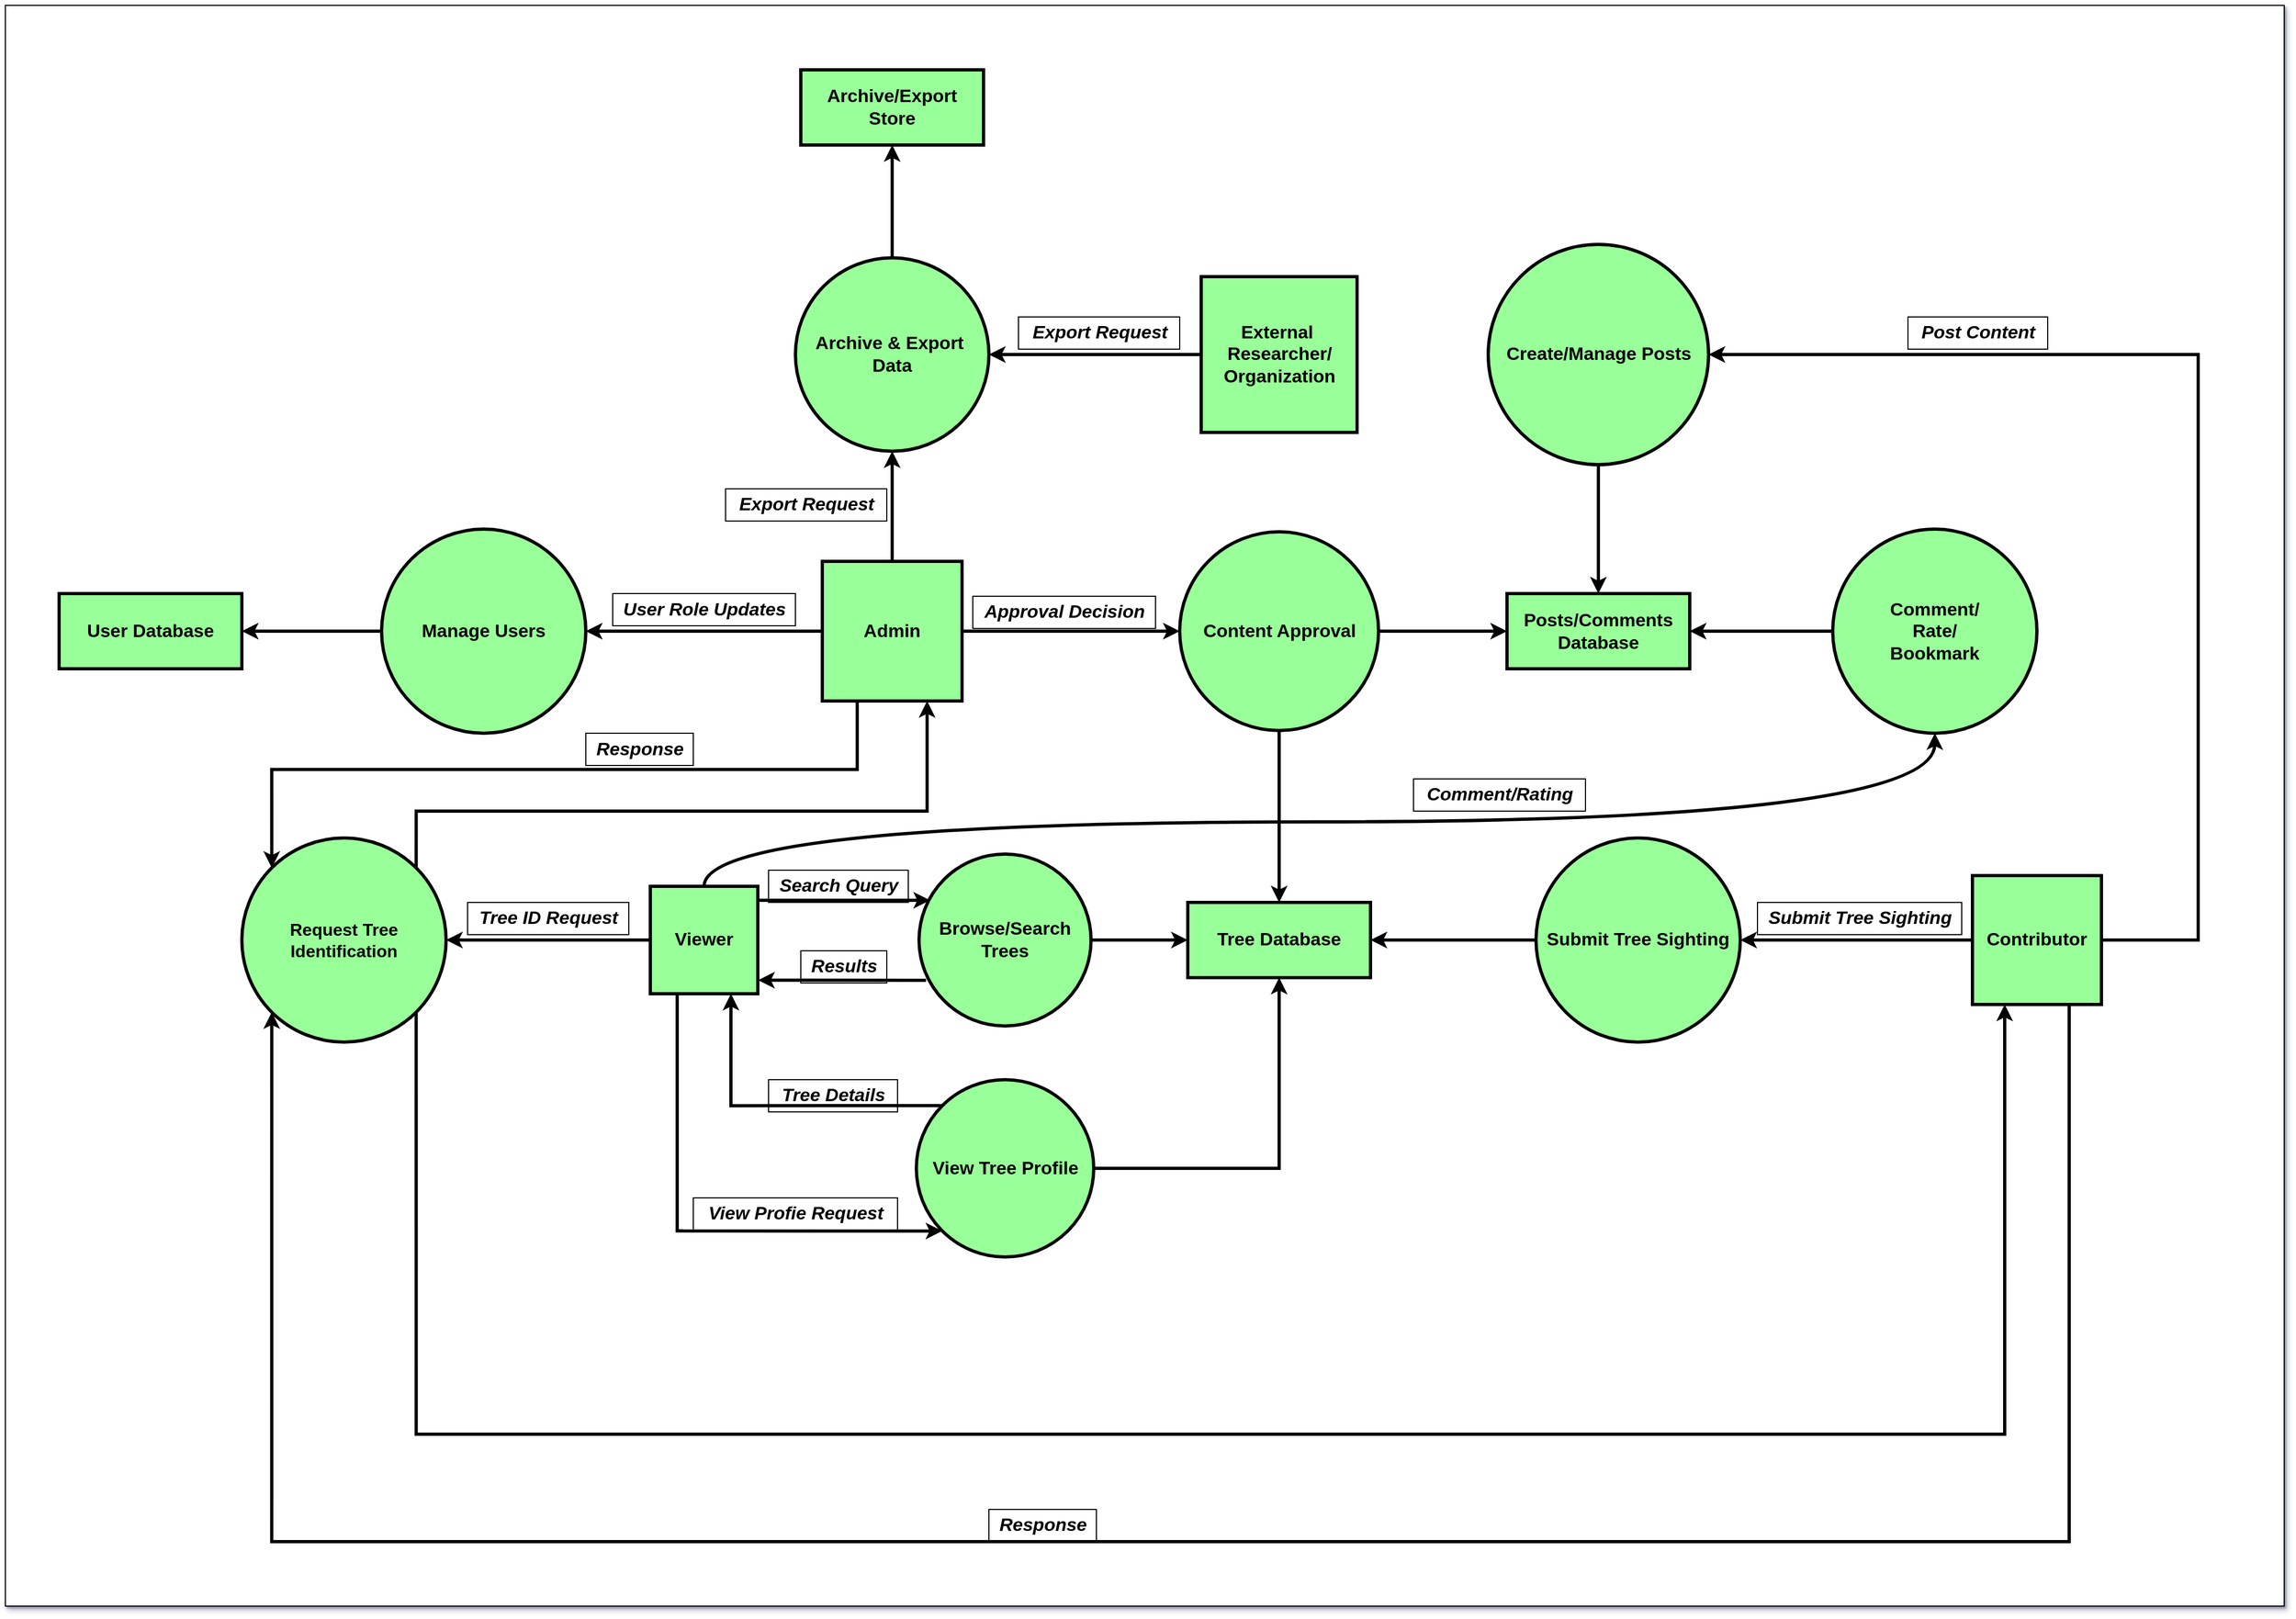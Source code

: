 <mxfile version="24.7.17">
  <diagram name="Page-1" id="tA_EH-nPveRmfFOmx6vR">
    <mxGraphModel dx="3725" dy="1553" grid="1" gridSize="10" guides="1" tooltips="1" connect="1" arrows="1" fold="1" page="1" pageScale="1" pageWidth="1100" pageHeight="850" background="#FFFFFF" math="0" shadow="1">
      <root>
        <mxCell id="0" />
        <mxCell id="1" parent="0" />
        <mxCell id="aQRq2t5taz81R_kyDHLw-74" value="" style="rounded=0;whiteSpace=wrap;html=1;labelBackgroundColor=none;shadow=1;glass=0;strokeColor=#000000;" parent="1" vertex="1">
          <mxGeometry x="-430" y="80" width="2120" height="1490" as="geometry" />
        </mxCell>
        <mxCell id="aQRq2t5taz81R_kyDHLw-25" style="edgeStyle=orthogonalEdgeStyle;rounded=0;orthogonalLoop=1;jettySize=auto;html=1;exitX=1;exitY=0.5;exitDx=0;exitDy=0;strokeWidth=3;labelBackgroundColor=none;fontColor=default;strokeColor=#000000;" parent="1" source="aQRq2t5taz81R_kyDHLw-1" target="aQRq2t5taz81R_kyDHLw-17" edge="1">
          <mxGeometry relative="1" as="geometry" />
        </mxCell>
        <mxCell id="aQRq2t5taz81R_kyDHLw-26" style="edgeStyle=orthogonalEdgeStyle;rounded=0;orthogonalLoop=1;jettySize=auto;html=1;exitX=0.041;exitY=0.734;exitDx=0;exitDy=0;entryX=1.003;entryY=0.874;entryDx=0;entryDy=0;exitPerimeter=0;strokeWidth=3;entryPerimeter=0;labelBackgroundColor=none;fontColor=default;strokeColor=#000000;" parent="1" source="aQRq2t5taz81R_kyDHLw-1" target="aQRq2t5taz81R_kyDHLw-11" edge="1">
          <mxGeometry relative="1" as="geometry">
            <mxPoint x="290.0" y="973.42" as="targetPoint" />
            <mxPoint x="463.431" y="999.989" as="sourcePoint" />
          </mxGeometry>
        </mxCell>
        <mxCell id="aQRq2t5taz81R_kyDHLw-1" value="&lt;b&gt;&lt;font style=&quot;font-size: 17px;&quot;&gt;Browse/Search Trees&lt;/font&gt;&lt;/b&gt;" style="ellipse;whiteSpace=wrap;html=1;aspect=fixed;strokeWidth=3;labelBackgroundColor=none;rounded=0;strokeColor=#000000;fillColor=#99FF99;" parent="1" vertex="1">
          <mxGeometry x="420" y="870" width="160" height="160" as="geometry" />
        </mxCell>
        <mxCell id="aQRq2t5taz81R_kyDHLw-32" style="edgeStyle=orthogonalEdgeStyle;rounded=0;orthogonalLoop=1;jettySize=auto;html=1;entryX=0.5;entryY=1;entryDx=0;entryDy=0;strokeWidth=3;labelBackgroundColor=none;fontColor=default;strokeColor=#000000;" parent="1" source="aQRq2t5taz81R_kyDHLw-3" target="aQRq2t5taz81R_kyDHLw-17" edge="1">
          <mxGeometry relative="1" as="geometry" />
        </mxCell>
        <mxCell id="aQRq2t5taz81R_kyDHLw-3" value="&lt;b&gt;&lt;font style=&quot;font-size: 17px;&quot;&gt;View Tree Profile&lt;/font&gt;&lt;/b&gt;" style="ellipse;whiteSpace=wrap;html=1;aspect=fixed;strokeWidth=3;labelBackgroundColor=none;rounded=0;strokeColor=#000000;fillColor=#99FF99;" parent="1" vertex="1">
          <mxGeometry x="417.5" y="1080" width="165" height="165" as="geometry" />
        </mxCell>
        <mxCell id="aQRq2t5taz81R_kyDHLw-38" style="edgeStyle=orthogonalEdgeStyle;rounded=0;orthogonalLoop=1;jettySize=auto;html=1;exitX=0;exitY=0.5;exitDx=0;exitDy=0;entryX=1;entryY=0.5;entryDx=0;entryDy=0;strokeWidth=3;labelBackgroundColor=none;fontColor=default;strokeColor=#000000;" parent="1" source="aQRq2t5taz81R_kyDHLw-4" target="aQRq2t5taz81R_kyDHLw-17" edge="1">
          <mxGeometry relative="1" as="geometry" />
        </mxCell>
        <mxCell id="aQRq2t5taz81R_kyDHLw-4" value="&lt;b&gt;&lt;font style=&quot;font-size: 17px;&quot;&gt;Submit Tree Sighting&lt;/font&gt;&lt;/b&gt;" style="ellipse;whiteSpace=wrap;html=1;aspect=fixed;strokeWidth=3;labelBackgroundColor=none;rounded=0;strokeColor=#000000;fillColor=#99FF99;" parent="1" vertex="1">
          <mxGeometry x="994" y="855" width="190" height="190" as="geometry" />
        </mxCell>
        <mxCell id="aQRq2t5taz81R_kyDHLw-69" style="edgeStyle=orthogonalEdgeStyle;rounded=0;orthogonalLoop=1;jettySize=auto;html=1;exitX=0.5;exitY=1;exitDx=0;exitDy=0;entryX=0.5;entryY=0;entryDx=0;entryDy=0;strokeWidth=3;labelBackgroundColor=none;fontColor=default;strokeColor=#000000;" parent="1" source="aQRq2t5taz81R_kyDHLw-5" target="aQRq2t5taz81R_kyDHLw-21" edge="1">
          <mxGeometry relative="1" as="geometry" />
        </mxCell>
        <mxCell id="aQRq2t5taz81R_kyDHLw-5" value="&lt;b&gt;&lt;font style=&quot;font-size: 17px;&quot;&gt;Create/Manage Posts&lt;/font&gt;&lt;/b&gt;" style="ellipse;whiteSpace=wrap;html=1;aspect=fixed;strokeWidth=3;labelBackgroundColor=none;rounded=0;strokeColor=#000000;fillColor=#99FF99;" parent="1" vertex="1">
          <mxGeometry x="949.5" y="302.5" width="205" height="205" as="geometry" />
        </mxCell>
        <mxCell id="aQRq2t5taz81R_kyDHLw-42" style="edgeStyle=orthogonalEdgeStyle;rounded=0;orthogonalLoop=1;jettySize=auto;html=1;exitX=0.5;exitY=1;exitDx=0;exitDy=0;entryX=0.5;entryY=0;entryDx=0;entryDy=0;strokeWidth=3;labelBackgroundColor=none;fontColor=default;strokeColor=#000000;" parent="1" source="aQRq2t5taz81R_kyDHLw-6" target="aQRq2t5taz81R_kyDHLw-17" edge="1">
          <mxGeometry relative="1" as="geometry" />
        </mxCell>
        <mxCell id="aQRq2t5taz81R_kyDHLw-43" style="edgeStyle=orthogonalEdgeStyle;rounded=0;orthogonalLoop=1;jettySize=auto;html=1;exitX=1;exitY=0.5;exitDx=0;exitDy=0;entryX=0;entryY=0.5;entryDx=0;entryDy=0;strokeWidth=3;labelBackgroundColor=none;fontColor=default;strokeColor=#000000;" parent="1" source="aQRq2t5taz81R_kyDHLw-6" target="aQRq2t5taz81R_kyDHLw-21" edge="1">
          <mxGeometry relative="1" as="geometry" />
        </mxCell>
        <mxCell id="aQRq2t5taz81R_kyDHLw-6" value="&lt;b&gt;&lt;font style=&quot;font-size: 17px;&quot;&gt;Content Approval&lt;/font&gt;&lt;/b&gt;" style="ellipse;whiteSpace=wrap;html=1;aspect=fixed;strokeWidth=3;labelBackgroundColor=none;rounded=0;strokeColor=#000000;fillColor=#99FF99;" parent="1" vertex="1">
          <mxGeometry x="662.5" y="570" width="185" height="185" as="geometry" />
        </mxCell>
        <mxCell id="aQRq2t5taz81R_kyDHLw-46" style="edgeStyle=orthogonalEdgeStyle;rounded=0;orthogonalLoop=1;jettySize=auto;html=1;entryX=1;entryY=0.5;entryDx=0;entryDy=0;strokeWidth=3;labelBackgroundColor=none;fontColor=default;strokeColor=#000000;" parent="1" source="aQRq2t5taz81R_kyDHLw-7" target="aQRq2t5taz81R_kyDHLw-20" edge="1">
          <mxGeometry relative="1" as="geometry" />
        </mxCell>
        <mxCell id="aQRq2t5taz81R_kyDHLw-7" value="&lt;b&gt;&lt;font style=&quot;font-size: 17px;&quot;&gt;Manage Users&lt;/font&gt;&lt;/b&gt;" style="ellipse;whiteSpace=wrap;html=1;aspect=fixed;strokeWidth=3;labelBackgroundColor=none;rounded=0;strokeColor=#000000;fillColor=#99FF99;" parent="1" vertex="1">
          <mxGeometry x="-80" y="567.5" width="190" height="190" as="geometry" />
        </mxCell>
        <mxCell id="aQRq2t5taz81R_kyDHLw-51" style="edgeStyle=orthogonalEdgeStyle;rounded=0;orthogonalLoop=1;jettySize=auto;html=1;exitX=1;exitY=1;exitDx=0;exitDy=0;entryX=0.25;entryY=1;entryDx=0;entryDy=0;strokeWidth=3;labelBackgroundColor=none;fontColor=default;strokeColor=#000000;" parent="1" source="aQRq2t5taz81R_kyDHLw-8" target="aQRq2t5taz81R_kyDHLw-13" edge="1">
          <mxGeometry relative="1" as="geometry">
            <Array as="points">
              <mxPoint x="-48" y="1410" />
              <mxPoint x="1430" y="1410" />
            </Array>
          </mxGeometry>
        </mxCell>
        <mxCell id="aQRq2t5taz81R_kyDHLw-52" style="edgeStyle=orthogonalEdgeStyle;rounded=0;orthogonalLoop=1;jettySize=auto;html=1;exitX=0.75;exitY=1;exitDx=0;exitDy=0;entryX=0;entryY=1;entryDx=0;entryDy=0;strokeWidth=3;labelBackgroundColor=none;fontColor=default;strokeColor=#000000;" parent="1" source="aQRq2t5taz81R_kyDHLw-13" target="aQRq2t5taz81R_kyDHLw-8" edge="1">
          <mxGeometry relative="1" as="geometry">
            <Array as="points">
              <mxPoint x="1490" y="1510" />
              <mxPoint x="-182" y="1510" />
            </Array>
          </mxGeometry>
        </mxCell>
        <mxCell id="aQRq2t5taz81R_kyDHLw-55" style="edgeStyle=orthogonalEdgeStyle;rounded=0;orthogonalLoop=1;jettySize=auto;html=1;exitX=1;exitY=0;exitDx=0;exitDy=0;entryX=0.75;entryY=1;entryDx=0;entryDy=0;strokeWidth=3;labelBackgroundColor=none;fontColor=default;strokeColor=#000000;" parent="1" source="aQRq2t5taz81R_kyDHLw-8" target="aQRq2t5taz81R_kyDHLw-14" edge="1">
          <mxGeometry relative="1" as="geometry">
            <Array as="points">
              <mxPoint x="-48" y="830" />
              <mxPoint x="428" y="830" />
            </Array>
          </mxGeometry>
        </mxCell>
        <mxCell id="aQRq2t5taz81R_kyDHLw-8" value="&lt;b&gt;&lt;font style=&quot;font-size: 16px;&quot;&gt;Request Tree Identification&lt;/font&gt;&lt;/b&gt;" style="ellipse;whiteSpace=wrap;html=1;aspect=fixed;strokeWidth=3;labelBackgroundColor=none;rounded=0;strokeColor=#000000;fillColor=#99FF99;" parent="1" vertex="1">
          <mxGeometry x="-210" y="855" width="190" height="190" as="geometry" />
        </mxCell>
        <mxCell id="aQRq2t5taz81R_kyDHLw-59" style="edgeStyle=orthogonalEdgeStyle;rounded=0;orthogonalLoop=1;jettySize=auto;html=1;exitX=0;exitY=0.5;exitDx=0;exitDy=0;entryX=1;entryY=0.5;entryDx=0;entryDy=0;strokeWidth=3;labelBackgroundColor=none;fontColor=default;strokeColor=#000000;" parent="1" source="aQRq2t5taz81R_kyDHLw-9" target="aQRq2t5taz81R_kyDHLw-21" edge="1">
          <mxGeometry relative="1" as="geometry" />
        </mxCell>
        <mxCell id="aQRq2t5taz81R_kyDHLw-9" value="&lt;b style=&quot;font-size: 17px;&quot;&gt;&lt;font style=&quot;font-size: 17px;&quot;&gt;Comment/&lt;/font&gt;&lt;/b&gt;&lt;div style=&quot;font-size: 17px;&quot;&gt;&lt;b&gt;&lt;font style=&quot;font-size: 17px;&quot;&gt;Rate/&lt;/font&gt;&lt;/b&gt;&lt;/div&gt;&lt;div style=&quot;font-size: 17px;&quot;&gt;&lt;b style=&quot;&quot;&gt;&lt;font style=&quot;font-size: 17px;&quot;&gt;Bookmark&lt;/font&gt;&lt;/b&gt;&lt;/div&gt;" style="ellipse;whiteSpace=wrap;html=1;aspect=fixed;strokeWidth=3;labelBackgroundColor=none;rounded=0;strokeColor=#000000;fillColor=#99FF99;" parent="1" vertex="1">
          <mxGeometry x="1270" y="567.5" width="190" height="190" as="geometry" />
        </mxCell>
        <mxCell id="aQRq2t5taz81R_kyDHLw-63" style="edgeStyle=orthogonalEdgeStyle;rounded=0;orthogonalLoop=1;jettySize=auto;html=1;exitX=0.5;exitY=0;exitDx=0;exitDy=0;entryX=0.5;entryY=1;entryDx=0;entryDy=0;strokeWidth=3;labelBackgroundColor=none;fontColor=default;strokeColor=#000000;" parent="1" source="aQRq2t5taz81R_kyDHLw-10" target="aQRq2t5taz81R_kyDHLw-22" edge="1">
          <mxGeometry relative="1" as="geometry" />
        </mxCell>
        <mxCell id="aQRq2t5taz81R_kyDHLw-10" value="&lt;b style=&quot;font-size: 17px;&quot;&gt;&lt;font style=&quot;font-size: 17px;&quot;&gt;Archive &amp;amp; Export&amp;nbsp;&lt;/font&gt;&lt;/b&gt;&lt;div style=&quot;font-size: 17px;&quot;&gt;&lt;b style=&quot;&quot;&gt;&lt;font style=&quot;font-size: 17px;&quot;&gt;Data&lt;/font&gt;&lt;/b&gt;&lt;/div&gt;" style="ellipse;whiteSpace=wrap;html=1;aspect=fixed;strokeWidth=3;labelBackgroundColor=none;rounded=0;strokeColor=#000000;fillColor=#99FF99;" parent="1" vertex="1">
          <mxGeometry x="305" y="315" width="180" height="180" as="geometry" />
        </mxCell>
        <mxCell id="aQRq2t5taz81R_kyDHLw-33" style="edgeStyle=orthogonalEdgeStyle;rounded=0;orthogonalLoop=1;jettySize=auto;html=1;exitX=0.25;exitY=1;exitDx=0;exitDy=0;entryX=0;entryY=1;entryDx=0;entryDy=0;strokeWidth=3;labelBackgroundColor=none;fontColor=default;strokeColor=#000000;" parent="1" source="aQRq2t5taz81R_kyDHLw-11" target="aQRq2t5taz81R_kyDHLw-3" edge="1">
          <mxGeometry relative="1" as="geometry">
            <mxPoint x="195.222" y="1220" as="targetPoint" />
            <Array as="points">
              <mxPoint x="195" y="1221" />
            </Array>
          </mxGeometry>
        </mxCell>
        <mxCell id="aQRq2t5taz81R_kyDHLw-34" style="edgeStyle=orthogonalEdgeStyle;rounded=0;orthogonalLoop=1;jettySize=auto;html=1;exitX=0;exitY=0;exitDx=0;exitDy=0;entryX=0.75;entryY=1;entryDx=0;entryDy=0;strokeWidth=3;labelBackgroundColor=none;fontColor=default;strokeColor=#000000;" parent="1" source="aQRq2t5taz81R_kyDHLw-3" target="aQRq2t5taz81R_kyDHLw-11" edge="1">
          <mxGeometry relative="1" as="geometry">
            <Array as="points">
              <mxPoint x="245" y="1104" />
            </Array>
          </mxGeometry>
        </mxCell>
        <mxCell id="aQRq2t5taz81R_kyDHLw-47" style="edgeStyle=orthogonalEdgeStyle;rounded=0;orthogonalLoop=1;jettySize=auto;html=1;exitX=0;exitY=0.5;exitDx=0;exitDy=0;entryX=1;entryY=0.5;entryDx=0;entryDy=0;strokeWidth=3;labelBackgroundColor=none;fontColor=default;strokeColor=#000000;" parent="1" source="aQRq2t5taz81R_kyDHLw-11" target="aQRq2t5taz81R_kyDHLw-8" edge="1">
          <mxGeometry relative="1" as="geometry" />
        </mxCell>
        <mxCell id="aQRq2t5taz81R_kyDHLw-58" style="rounded=0;orthogonalLoop=1;jettySize=auto;html=1;exitX=0.5;exitY=0;exitDx=0;exitDy=0;entryX=0.5;entryY=1;entryDx=0;entryDy=0;edgeStyle=orthogonalEdgeStyle;elbow=vertical;curved=1;strokeWidth=3;labelBackgroundColor=none;fontColor=default;strokeColor=#000000;" parent="1" source="aQRq2t5taz81R_kyDHLw-11" target="aQRq2t5taz81R_kyDHLw-9" edge="1">
          <mxGeometry relative="1" as="geometry">
            <Array as="points">
              <mxPoint x="220" y="840" />
              <mxPoint x="1365" y="840" />
            </Array>
          </mxGeometry>
        </mxCell>
        <mxCell id="aQRq2t5taz81R_kyDHLw-11" value="&lt;b&gt;&lt;font style=&quot;font-size: 17px;&quot;&gt;Viewer&lt;/font&gt;&lt;/b&gt;" style="whiteSpace=wrap;html=1;aspect=fixed;strokeWidth=3;labelBackgroundColor=none;rounded=0;strokeColor=#000000;fillColor=#99FF99;" parent="1" vertex="1">
          <mxGeometry x="170" y="900" width="100" height="100" as="geometry" />
        </mxCell>
        <mxCell id="aQRq2t5taz81R_kyDHLw-37" style="edgeStyle=orthogonalEdgeStyle;rounded=0;orthogonalLoop=1;jettySize=auto;html=1;exitX=0;exitY=0.5;exitDx=0;exitDy=0;entryX=1;entryY=0.5;entryDx=0;entryDy=0;strokeWidth=3;labelBackgroundColor=none;fontColor=default;strokeColor=#000000;" parent="1" source="aQRq2t5taz81R_kyDHLw-13" target="aQRq2t5taz81R_kyDHLw-4" edge="1">
          <mxGeometry relative="1" as="geometry" />
        </mxCell>
        <mxCell id="aQRq2t5taz81R_kyDHLw-68" style="edgeStyle=orthogonalEdgeStyle;rounded=0;orthogonalLoop=1;jettySize=auto;html=1;exitX=1;exitY=0.5;exitDx=0;exitDy=0;entryX=1;entryY=0.5;entryDx=0;entryDy=0;strokeWidth=3;labelBackgroundColor=none;fontColor=default;strokeColor=#000000;" parent="1" source="aQRq2t5taz81R_kyDHLw-13" target="aQRq2t5taz81R_kyDHLw-5" edge="1">
          <mxGeometry relative="1" as="geometry">
            <Array as="points">
              <mxPoint x="1610" y="950" />
              <mxPoint x="1610" y="405" />
            </Array>
          </mxGeometry>
        </mxCell>
        <mxCell id="aQRq2t5taz81R_kyDHLw-13" value="&lt;b&gt;&lt;font style=&quot;font-size: 17px;&quot;&gt;Contributor&lt;/font&gt;&lt;/b&gt;" style="whiteSpace=wrap;html=1;aspect=fixed;strokeWidth=3;labelBackgroundColor=none;rounded=0;strokeColor=#000000;fillColor=#99FF99;" parent="1" vertex="1">
          <mxGeometry x="1400" y="890" width="120" height="120" as="geometry" />
        </mxCell>
        <mxCell id="aQRq2t5taz81R_kyDHLw-40" style="edgeStyle=orthogonalEdgeStyle;rounded=0;orthogonalLoop=1;jettySize=auto;html=1;entryX=0;entryY=0.5;entryDx=0;entryDy=0;strokeWidth=3;labelBackgroundColor=none;fontColor=default;strokeColor=#000000;" parent="1" source="aQRq2t5taz81R_kyDHLw-14" target="aQRq2t5taz81R_kyDHLw-6" edge="1">
          <mxGeometry relative="1" as="geometry" />
        </mxCell>
        <mxCell id="aQRq2t5taz81R_kyDHLw-44" style="edgeStyle=orthogonalEdgeStyle;rounded=0;orthogonalLoop=1;jettySize=auto;html=1;entryX=1;entryY=0.5;entryDx=0;entryDy=0;strokeWidth=3;labelBackgroundColor=none;fontColor=default;strokeColor=#000000;" parent="1" source="aQRq2t5taz81R_kyDHLw-14" target="aQRq2t5taz81R_kyDHLw-7" edge="1">
          <mxGeometry relative="1" as="geometry" />
        </mxCell>
        <mxCell id="aQRq2t5taz81R_kyDHLw-56" style="edgeStyle=orthogonalEdgeStyle;rounded=0;orthogonalLoop=1;jettySize=auto;html=1;exitX=0.25;exitY=1;exitDx=0;exitDy=0;entryX=0;entryY=0;entryDx=0;entryDy=0;strokeWidth=3;labelBackgroundColor=none;fontColor=default;strokeColor=#000000;" parent="1" source="aQRq2t5taz81R_kyDHLw-14" target="aQRq2t5taz81R_kyDHLw-8" edge="1">
          <mxGeometry relative="1" as="geometry" />
        </mxCell>
        <mxCell id="aQRq2t5taz81R_kyDHLw-61" style="edgeStyle=orthogonalEdgeStyle;rounded=0;orthogonalLoop=1;jettySize=auto;html=1;exitX=0.5;exitY=0;exitDx=0;exitDy=0;entryX=0.5;entryY=1;entryDx=0;entryDy=0;strokeWidth=3;labelBackgroundColor=none;fontColor=default;strokeColor=#000000;" parent="1" source="aQRq2t5taz81R_kyDHLw-14" target="aQRq2t5taz81R_kyDHLw-10" edge="1">
          <mxGeometry relative="1" as="geometry" />
        </mxCell>
        <mxCell id="aQRq2t5taz81R_kyDHLw-14" value="&lt;b&gt;&lt;font style=&quot;font-size: 17px;&quot;&gt;Admin&lt;/font&gt;&lt;/b&gt;" style="whiteSpace=wrap;html=1;aspect=fixed;strokeWidth=3;labelBackgroundColor=none;rounded=0;strokeColor=#000000;fillColor=#99FF99;" parent="1" vertex="1">
          <mxGeometry x="330" y="597.5" width="130" height="130" as="geometry" />
        </mxCell>
        <mxCell id="aQRq2t5taz81R_kyDHLw-64" style="edgeStyle=orthogonalEdgeStyle;rounded=0;orthogonalLoop=1;jettySize=auto;html=1;exitX=0;exitY=0.5;exitDx=0;exitDy=0;entryX=1;entryY=0.5;entryDx=0;entryDy=0;strokeWidth=3;labelBackgroundColor=none;fontColor=default;strokeColor=#000000;" parent="1" source="aQRq2t5taz81R_kyDHLw-15" target="aQRq2t5taz81R_kyDHLw-10" edge="1">
          <mxGeometry relative="1" as="geometry" />
        </mxCell>
        <mxCell id="aQRq2t5taz81R_kyDHLw-15" value="&lt;b style=&quot;font-size: 17px;&quot;&gt;&lt;font style=&quot;font-size: 17px;&quot;&gt;External&amp;nbsp;&lt;/font&gt;&lt;/b&gt;&lt;div style=&quot;font-size: 17px;&quot;&gt;&lt;b&gt;&lt;font style=&quot;font-size: 17px;&quot;&gt;Researcher/&lt;/font&gt;&lt;/b&gt;&lt;/div&gt;&lt;div style=&quot;font-size: 17px;&quot;&gt;&lt;b style=&quot;&quot;&gt;&lt;font style=&quot;font-size: 17px;&quot;&gt;Organization&lt;/font&gt;&lt;/b&gt;&lt;/div&gt;" style="whiteSpace=wrap;html=1;aspect=fixed;strokeWidth=3;labelBackgroundColor=none;rounded=0;strokeColor=#000000;fillColor=#99FF99;" parent="1" vertex="1">
          <mxGeometry x="682.5" y="332.5" width="145" height="145" as="geometry" />
        </mxCell>
        <mxCell id="aQRq2t5taz81R_kyDHLw-17" value="&lt;b&gt;&lt;font style=&quot;font-size: 17px;&quot;&gt;Tree Database&lt;/font&gt;&lt;/b&gt;" style="rounded=0;whiteSpace=wrap;html=1;strokeWidth=3;labelBackgroundColor=none;strokeColor=#000000;fillColor=#99FF99;" parent="1" vertex="1">
          <mxGeometry x="670" y="915" width="170" height="70" as="geometry" />
        </mxCell>
        <mxCell id="aQRq2t5taz81R_kyDHLw-20" value="&lt;b&gt;&lt;font style=&quot;font-size: 17px;&quot;&gt;User Database&lt;/font&gt;&lt;/b&gt;" style="rounded=0;whiteSpace=wrap;html=1;strokeWidth=3;labelBackgroundColor=none;strokeColor=#000000;fillColor=#99FF99;" parent="1" vertex="1">
          <mxGeometry x="-380" y="627.5" width="170" height="70" as="geometry" />
        </mxCell>
        <mxCell id="aQRq2t5taz81R_kyDHLw-21" value="&lt;b&gt;&lt;font style=&quot;font-size: 17px;&quot;&gt;Posts/Comments&lt;/font&gt;&lt;/b&gt;&lt;div&gt;&lt;span style=&quot;font-size: 17px;&quot;&gt;&lt;b&gt;Database&lt;/b&gt;&lt;/span&gt;&lt;/div&gt;" style="rounded=0;whiteSpace=wrap;html=1;strokeWidth=3;labelBackgroundColor=none;strokeColor=#000000;fillColor=#99FF99;" parent="1" vertex="1">
          <mxGeometry x="967" y="627.5" width="170" height="70" as="geometry" />
        </mxCell>
        <mxCell id="aQRq2t5taz81R_kyDHLw-22" value="&lt;span style=&quot;font-size: 17px;&quot;&gt;&lt;b&gt;Archive/Export&lt;/b&gt;&lt;/span&gt;&lt;div&gt;&lt;span style=&quot;font-size: 17px;&quot;&gt;&lt;b&gt;Store&lt;/b&gt;&lt;/span&gt;&lt;/div&gt;" style="rounded=0;whiteSpace=wrap;html=1;strokeWidth=3;labelBackgroundColor=none;strokeColor=#000000;fillColor=#99FF99;" parent="1" vertex="1">
          <mxGeometry x="310" y="140" width="170" height="70" as="geometry" />
        </mxCell>
        <mxCell id="aQRq2t5taz81R_kyDHLw-24" value="&lt;b&gt;&lt;font style=&quot;font-size: 17px;&quot;&gt;&lt;i&gt;Search Query&lt;/i&gt;&lt;/font&gt;&lt;/b&gt;" style="text;html=1;align=center;verticalAlign=middle;resizable=0;points=[];autosize=1;strokeColor=#000000;fillColor=none;labelBackgroundColor=none;rounded=0;" parent="1" vertex="1">
          <mxGeometry x="280" y="885" width="130" height="30" as="geometry" />
        </mxCell>
        <mxCell id="aQRq2t5taz81R_kyDHLw-27" value="&lt;b&gt;&lt;font style=&quot;font-size: 17px;&quot;&gt;&lt;i&gt;Results&lt;/i&gt;&lt;/font&gt;&lt;/b&gt;" style="text;html=1;align=center;verticalAlign=middle;resizable=0;points=[];autosize=1;strokeColor=#000000;fillColor=none;labelBackgroundColor=none;rounded=0;" parent="1" vertex="1">
          <mxGeometry x="310" y="960" width="80" height="30" as="geometry" />
        </mxCell>
        <mxCell id="aQRq2t5taz81R_kyDHLw-29" style="edgeStyle=orthogonalEdgeStyle;rounded=0;orthogonalLoop=1;jettySize=auto;html=1;entryX=0.064;entryY=0.269;entryDx=0;entryDy=0;strokeWidth=3;entryPerimeter=0;exitX=1.007;exitY=0.13;exitDx=0;exitDy=0;exitPerimeter=0;labelBackgroundColor=none;fontColor=default;strokeColor=#000000;" parent="1" source="aQRq2t5taz81R_kyDHLw-11" target="aQRq2t5taz81R_kyDHLw-1" edge="1">
          <mxGeometry relative="1" as="geometry">
            <mxPoint x="280" y="930" as="targetPoint" />
            <mxPoint x="300" y="910" as="sourcePoint" />
          </mxGeometry>
        </mxCell>
        <mxCell id="aQRq2t5taz81R_kyDHLw-35" value="&lt;b&gt;&lt;font style=&quot;font-size: 17px;&quot;&gt;&lt;i&gt;Tree Details&lt;/i&gt;&lt;/font&gt;&lt;/b&gt;" style="text;html=1;align=center;verticalAlign=middle;resizable=0;points=[];autosize=1;strokeColor=#000000;fillColor=none;labelBackgroundColor=none;rounded=0;" parent="1" vertex="1">
          <mxGeometry x="280" y="1080" width="120" height="30" as="geometry" />
        </mxCell>
        <mxCell id="aQRq2t5taz81R_kyDHLw-36" value="&lt;b&gt;&lt;font style=&quot;font-size: 17px;&quot;&gt;&lt;i&gt;View Profie Request&lt;/i&gt;&lt;/font&gt;&lt;/b&gt;" style="text;html=1;align=center;verticalAlign=middle;resizable=0;points=[];autosize=1;strokeColor=#000000;fillColor=none;labelBackgroundColor=none;rounded=0;" parent="1" vertex="1">
          <mxGeometry x="210" y="1190" width="190" height="30" as="geometry" />
        </mxCell>
        <mxCell id="aQRq2t5taz81R_kyDHLw-39" value="&lt;b&gt;&lt;font style=&quot;font-size: 17px;&quot;&gt;&lt;i&gt;Submit Tree Sighting&lt;/i&gt;&lt;/font&gt;&lt;/b&gt;" style="text;html=1;align=center;verticalAlign=middle;resizable=0;points=[];autosize=1;strokeColor=#000000;fillColor=none;labelBackgroundColor=none;rounded=0;" parent="1" vertex="1">
          <mxGeometry x="1200" y="915" width="190" height="30" as="geometry" />
        </mxCell>
        <mxCell id="aQRq2t5taz81R_kyDHLw-41" value="&lt;b&gt;&lt;font style=&quot;font-size: 17px;&quot;&gt;&lt;i&gt;Approval Decision&lt;/i&gt;&lt;/font&gt;&lt;/b&gt;" style="text;html=1;align=center;verticalAlign=middle;resizable=0;points=[];autosize=1;strokeColor=#000000;fillColor=none;labelBackgroundColor=none;rounded=0;" parent="1" vertex="1">
          <mxGeometry x="470" y="630" width="170" height="30" as="geometry" />
        </mxCell>
        <mxCell id="aQRq2t5taz81R_kyDHLw-45" value="&lt;b&gt;&lt;font style=&quot;font-size: 17px;&quot;&gt;&lt;i&gt;User Role Updates&lt;/i&gt;&lt;/font&gt;&lt;/b&gt;" style="text;html=1;align=center;verticalAlign=middle;resizable=0;points=[];autosize=1;strokeColor=#000000;fillColor=none;labelBackgroundColor=none;rounded=0;" parent="1" vertex="1">
          <mxGeometry x="135" y="627.5" width="170" height="30" as="geometry" />
        </mxCell>
        <mxCell id="aQRq2t5taz81R_kyDHLw-48" value="&lt;b&gt;&lt;font style=&quot;font-size: 17px;&quot;&gt;&lt;i&gt;Tree ID Request&lt;/i&gt;&lt;/font&gt;&lt;/b&gt;" style="text;html=1;align=center;verticalAlign=middle;resizable=0;points=[];autosize=1;strokeColor=#000000;fillColor=none;labelBackgroundColor=none;rounded=0;" parent="1" vertex="1">
          <mxGeometry y="915" width="150" height="30" as="geometry" />
        </mxCell>
        <mxCell id="aQRq2t5taz81R_kyDHLw-53" value="&lt;b&gt;&lt;font style=&quot;font-size: 17px;&quot;&gt;&lt;i&gt;Response&lt;/i&gt;&lt;/font&gt;&lt;/b&gt;" style="text;html=1;align=center;verticalAlign=middle;resizable=0;points=[];autosize=1;strokeColor=#000000;fillColor=none;labelBackgroundColor=none;rounded=0;" parent="1" vertex="1">
          <mxGeometry x="485" y="1480" width="100" height="30" as="geometry" />
        </mxCell>
        <mxCell id="aQRq2t5taz81R_kyDHLw-57" value="&lt;b&gt;&lt;font style=&quot;font-size: 17px;&quot;&gt;&lt;i&gt;Response&lt;/i&gt;&lt;/font&gt;&lt;/b&gt;" style="text;html=1;align=center;verticalAlign=middle;resizable=0;points=[];autosize=1;strokeColor=#000000;fillColor=none;labelBackgroundColor=none;rounded=0;" parent="1" vertex="1">
          <mxGeometry x="110" y="757.5" width="100" height="30" as="geometry" />
        </mxCell>
        <mxCell id="aQRq2t5taz81R_kyDHLw-60" value="&lt;b&gt;&lt;font style=&quot;font-size: 17px;&quot;&gt;&lt;i&gt;Comment/Rating&lt;/i&gt;&lt;/font&gt;&lt;/b&gt;" style="text;html=1;align=center;verticalAlign=middle;resizable=0;points=[];autosize=1;strokeColor=#000000;fillColor=none;labelBackgroundColor=none;rounded=0;" parent="1" vertex="1">
          <mxGeometry x="880" y="800" width="160" height="30" as="geometry" />
        </mxCell>
        <mxCell id="aQRq2t5taz81R_kyDHLw-65" value="&lt;b&gt;&lt;font style=&quot;font-size: 17px;&quot;&gt;&lt;i&gt;Export Request&lt;/i&gt;&lt;/font&gt;&lt;/b&gt;" style="text;html=1;align=center;verticalAlign=middle;resizable=0;points=[];autosize=1;strokeColor=#000000;fillColor=none;labelBackgroundColor=none;rounded=0;" parent="1" vertex="1">
          <mxGeometry x="240" y="530" width="150" height="30" as="geometry" />
        </mxCell>
        <mxCell id="aQRq2t5taz81R_kyDHLw-66" value="&lt;b&gt;&lt;font style=&quot;font-size: 17px;&quot;&gt;&lt;i&gt;Export Request&lt;/i&gt;&lt;/font&gt;&lt;/b&gt;" style="text;html=1;align=center;verticalAlign=middle;resizable=0;points=[];autosize=1;strokeColor=#000000;fillColor=none;labelBackgroundColor=none;rounded=0;" parent="1" vertex="1">
          <mxGeometry x="512.5" y="370" width="150" height="30" as="geometry" />
        </mxCell>
        <mxCell id="aQRq2t5taz81R_kyDHLw-70" value="&lt;b&gt;&lt;font style=&quot;font-size: 17px;&quot;&gt;&lt;i&gt;Post Content&lt;/i&gt;&lt;/font&gt;&lt;/b&gt;" style="text;html=1;align=center;verticalAlign=middle;resizable=0;points=[];autosize=1;strokeColor=#000000;fillColor=none;labelBackgroundColor=none;rounded=0;" parent="1" vertex="1">
          <mxGeometry x="1340" y="370" width="130" height="30" as="geometry" />
        </mxCell>
      </root>
    </mxGraphModel>
  </diagram>
</mxfile>
